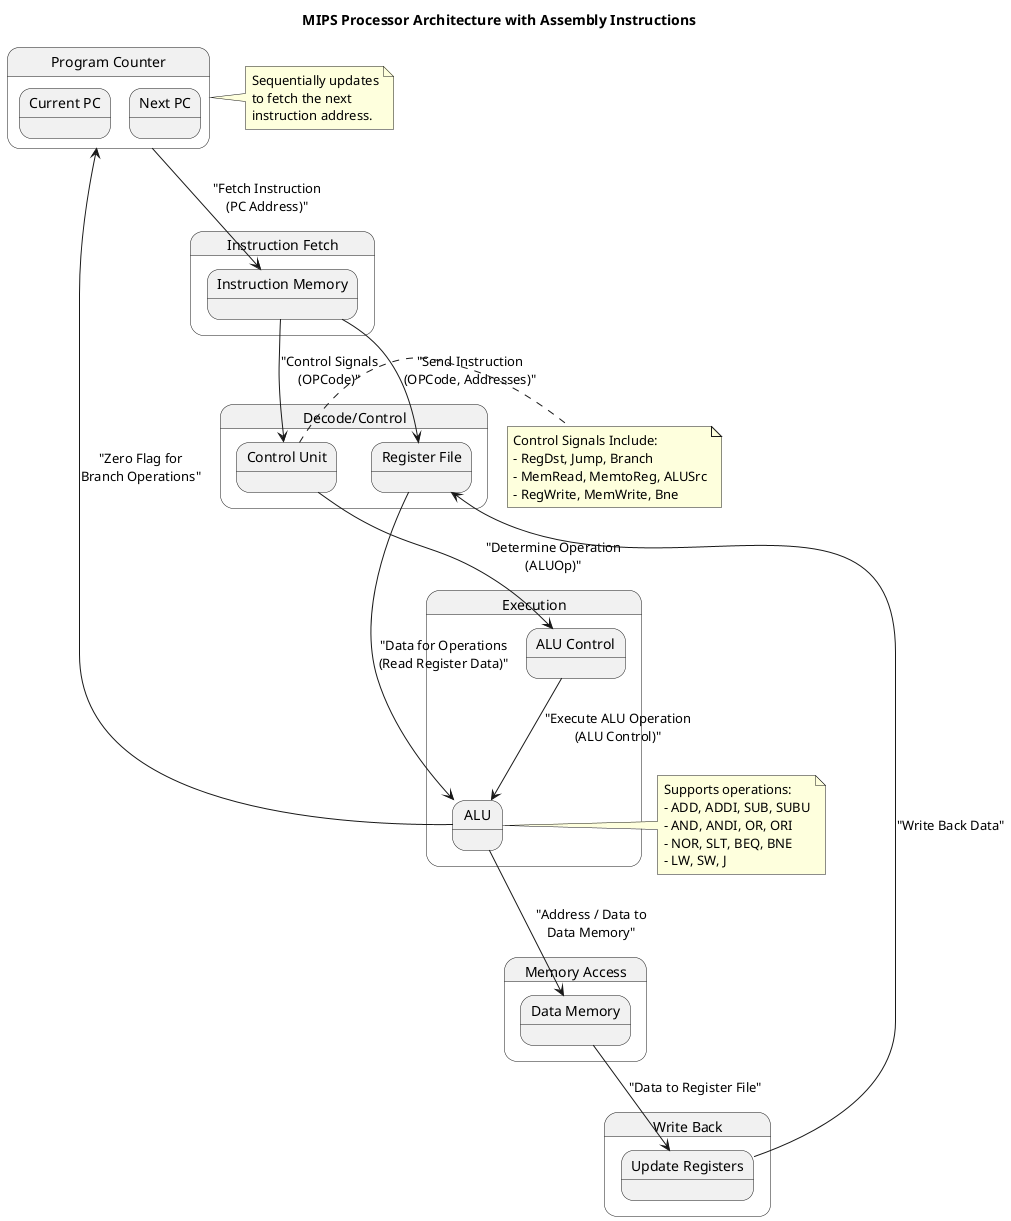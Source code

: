 @startuml
title MIPS Processor Architecture with Assembly Instructions

' Define the main blocks
state "Program Counter" as PC {
    state "Current PC" as PC_Current
    state "Next PC" as PC_Next
}

state "Instruction Fetch" as IF {
    state "Instruction Memory" as IM
}

state "Decode/Control" as DC {
    state "Register File" as RF
    state "Control Unit" as CU
}

state "Execution" as EX {
    state "ALU Control" as ALUC
    state "ALU" as ALU
}

state "Memory Access" as MEM {
    state "Data Memory" as DM
}

state "Write Back" as WB {
    state "Update Registers" as UR
}

' Connect states with arrows to show data flow
PC --> IM : "Fetch Instruction\n(PC Address)"
IM --> RF : "Send Instruction\n(OPCode, Addresses)"
IM --> CU : "Control Signals\n(OPCode)"
RF --> ALU : "Data for Operations\n(Read Register Data)"
CU -down-> ALUC : "Determine Operation\n(ALUOp)"
ALUC --> ALU : "Execute ALU Operation\n(ALU Control)"
ALU --> DM : "Address / Data to\nData Memory"
ALU -up-> PC : "Zero Flag for\nBranch Operations"
DM --> UR : "Data to Register File"
UR -up-> RF : "Write Back Data"

' Add notes to clarify the role of each block
note right of CU
  Control Signals Include:
  - RegDst, Jump, Branch
  - MemRead, MemtoReg, ALUSrc
  - RegWrite, MemWrite, Bne
end note

note right of ALU
  Supports operations:
  - ADD, ADDI, SUB, SUBU
  - AND, ANDI, OR, ORI
  - NOR, SLT, BEQ, BNE
  - LW, SW, J
end note

note right of PC
  Sequentially updates
  to fetch the next
  instruction address.
end note

@enduml
